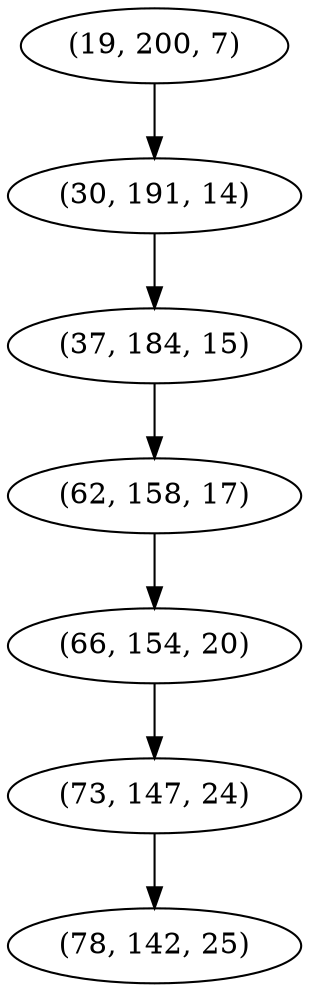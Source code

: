 digraph tree {
    "(19, 200, 7)";
    "(30, 191, 14)";
    "(37, 184, 15)";
    "(62, 158, 17)";
    "(66, 154, 20)";
    "(73, 147, 24)";
    "(78, 142, 25)";
    "(19, 200, 7)" -> "(30, 191, 14)";
    "(30, 191, 14)" -> "(37, 184, 15)";
    "(37, 184, 15)" -> "(62, 158, 17)";
    "(62, 158, 17)" -> "(66, 154, 20)";
    "(66, 154, 20)" -> "(73, 147, 24)";
    "(73, 147, 24)" -> "(78, 142, 25)";
}
